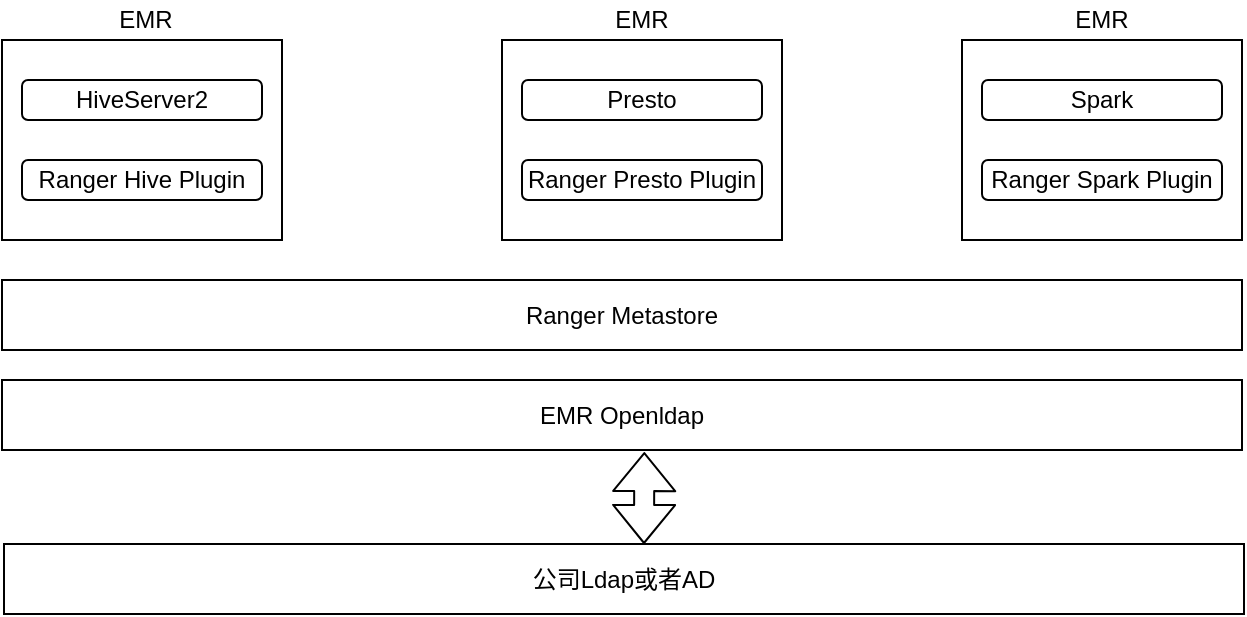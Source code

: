 <mxfile version="14.1.1" type="github">
  <diagram id="zX0LKrRPOxZzMG7xesd7" name="Page-1">
    <mxGraphModel dx="946" dy="512" grid="1" gridSize="10" guides="1" tooltips="1" connect="1" arrows="1" fold="1" page="1" pageScale="1" pageWidth="827" pageHeight="1169" math="0" shadow="0">
      <root>
        <mxCell id="0" />
        <mxCell id="1" parent="0" />
        <mxCell id="Jr7bhlfd0MxnDkII8DDK-1" value="" style="rounded=0;whiteSpace=wrap;html=1;" parent="1" vertex="1">
          <mxGeometry x="130" y="430" width="140" height="100" as="geometry" />
        </mxCell>
        <mxCell id="Jr7bhlfd0MxnDkII8DDK-2" value="" style="rounded=0;whiteSpace=wrap;html=1;" parent="1" vertex="1">
          <mxGeometry x="380" y="430" width="140" height="100" as="geometry" />
        </mxCell>
        <mxCell id="Jr7bhlfd0MxnDkII8DDK-3" value="EMR Openldap" style="rounded=0;whiteSpace=wrap;html=1;" parent="1" vertex="1">
          <mxGeometry x="130" y="600" width="620" height="35" as="geometry" />
        </mxCell>
        <mxCell id="Jr7bhlfd0MxnDkII8DDK-4" value="HiveServer2" style="rounded=1;whiteSpace=wrap;html=1;" parent="1" vertex="1">
          <mxGeometry x="140" y="450" width="120" height="20" as="geometry" />
        </mxCell>
        <mxCell id="Jr7bhlfd0MxnDkII8DDK-8" value="EMR" style="text;html=1;strokeColor=none;fillColor=none;align=center;verticalAlign=middle;whiteSpace=wrap;rounded=0;" parent="1" vertex="1">
          <mxGeometry x="182" y="410" width="40" height="20" as="geometry" />
        </mxCell>
        <mxCell id="Jr7bhlfd0MxnDkII8DDK-10" value="Presto" style="rounded=1;whiteSpace=wrap;html=1;" parent="1" vertex="1">
          <mxGeometry x="390" y="450" width="120" height="20" as="geometry" />
        </mxCell>
        <mxCell id="Jr7bhlfd0MxnDkII8DDK-12" value="" style="rounded=0;whiteSpace=wrap;html=1;" parent="1" vertex="1">
          <mxGeometry x="610" y="430" width="140" height="100" as="geometry" />
        </mxCell>
        <mxCell id="Jr7bhlfd0MxnDkII8DDK-13" value="Spark" style="rounded=1;whiteSpace=wrap;html=1;" parent="1" vertex="1">
          <mxGeometry x="620" y="450" width="120" height="20" as="geometry" />
        </mxCell>
        <mxCell id="Jr7bhlfd0MxnDkII8DDK-14" value="Ranger Metastore" style="rounded=0;whiteSpace=wrap;html=1;" parent="1" vertex="1">
          <mxGeometry x="130" y="550" width="620" height="35" as="geometry" />
        </mxCell>
        <mxCell id="Jr7bhlfd0MxnDkII8DDK-15" value="Ranger Hive Plugin" style="rounded=1;whiteSpace=wrap;html=1;" parent="1" vertex="1">
          <mxGeometry x="140" y="490" width="120" height="20" as="geometry" />
        </mxCell>
        <mxCell id="Jr7bhlfd0MxnDkII8DDK-17" value="Ranger Presto Plugin" style="rounded=1;whiteSpace=wrap;html=1;" parent="1" vertex="1">
          <mxGeometry x="390" y="490" width="120" height="20" as="geometry" />
        </mxCell>
        <mxCell id="Jr7bhlfd0MxnDkII8DDK-18" value="Ranger Spark Plugin" style="rounded=1;whiteSpace=wrap;html=1;" parent="1" vertex="1">
          <mxGeometry x="620" y="490" width="120" height="20" as="geometry" />
        </mxCell>
        <mxCell id="Jr7bhlfd0MxnDkII8DDK-19" value="EMR" style="text;html=1;strokeColor=none;fillColor=none;align=center;verticalAlign=middle;whiteSpace=wrap;rounded=0;" parent="1" vertex="1">
          <mxGeometry x="430" y="410" width="40" height="20" as="geometry" />
        </mxCell>
        <mxCell id="Jr7bhlfd0MxnDkII8DDK-20" value="EMR" style="text;html=1;strokeColor=none;fillColor=none;align=center;verticalAlign=middle;whiteSpace=wrap;rounded=0;" parent="1" vertex="1">
          <mxGeometry x="660" y="410" width="40" height="20" as="geometry" />
        </mxCell>
        <mxCell id="mHg9zGW-OZEeAyedAUSI-1" value="公司Ldap或者AD" style="rounded=0;whiteSpace=wrap;html=1;" vertex="1" parent="1">
          <mxGeometry x="131" y="682" width="620" height="35" as="geometry" />
        </mxCell>
        <mxCell id="mHg9zGW-OZEeAyedAUSI-2" value="" style="shape=flexArrow;endArrow=classic;startArrow=classic;html=1;entryX=0.518;entryY=1.029;entryDx=0;entryDy=0;entryPerimeter=0;" edge="1" parent="1" target="Jr7bhlfd0MxnDkII8DDK-3">
          <mxGeometry width="50" height="50" relative="1" as="geometry">
            <mxPoint x="451" y="682" as="sourcePoint" />
            <mxPoint x="450" y="640" as="targetPoint" />
          </mxGeometry>
        </mxCell>
      </root>
    </mxGraphModel>
  </diagram>
</mxfile>
